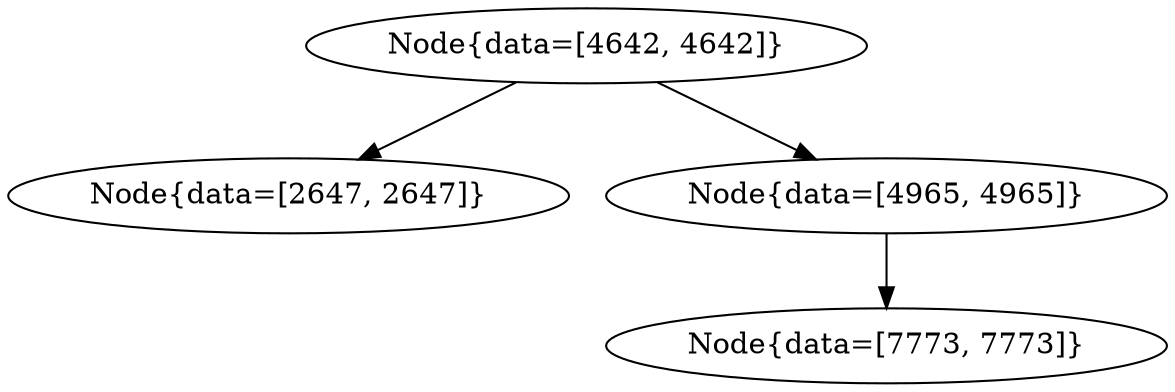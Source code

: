 digraph G{
1408302967 [label="Node{data=[4642, 4642]}"]
1408302967 -> 2092856591
2092856591 [label="Node{data=[2647, 2647]}"]
1408302967 -> 1707427909
1707427909 [label="Node{data=[4965, 4965]}"]
1707427909 -> 100507735
100507735 [label="Node{data=[7773, 7773]}"]
}